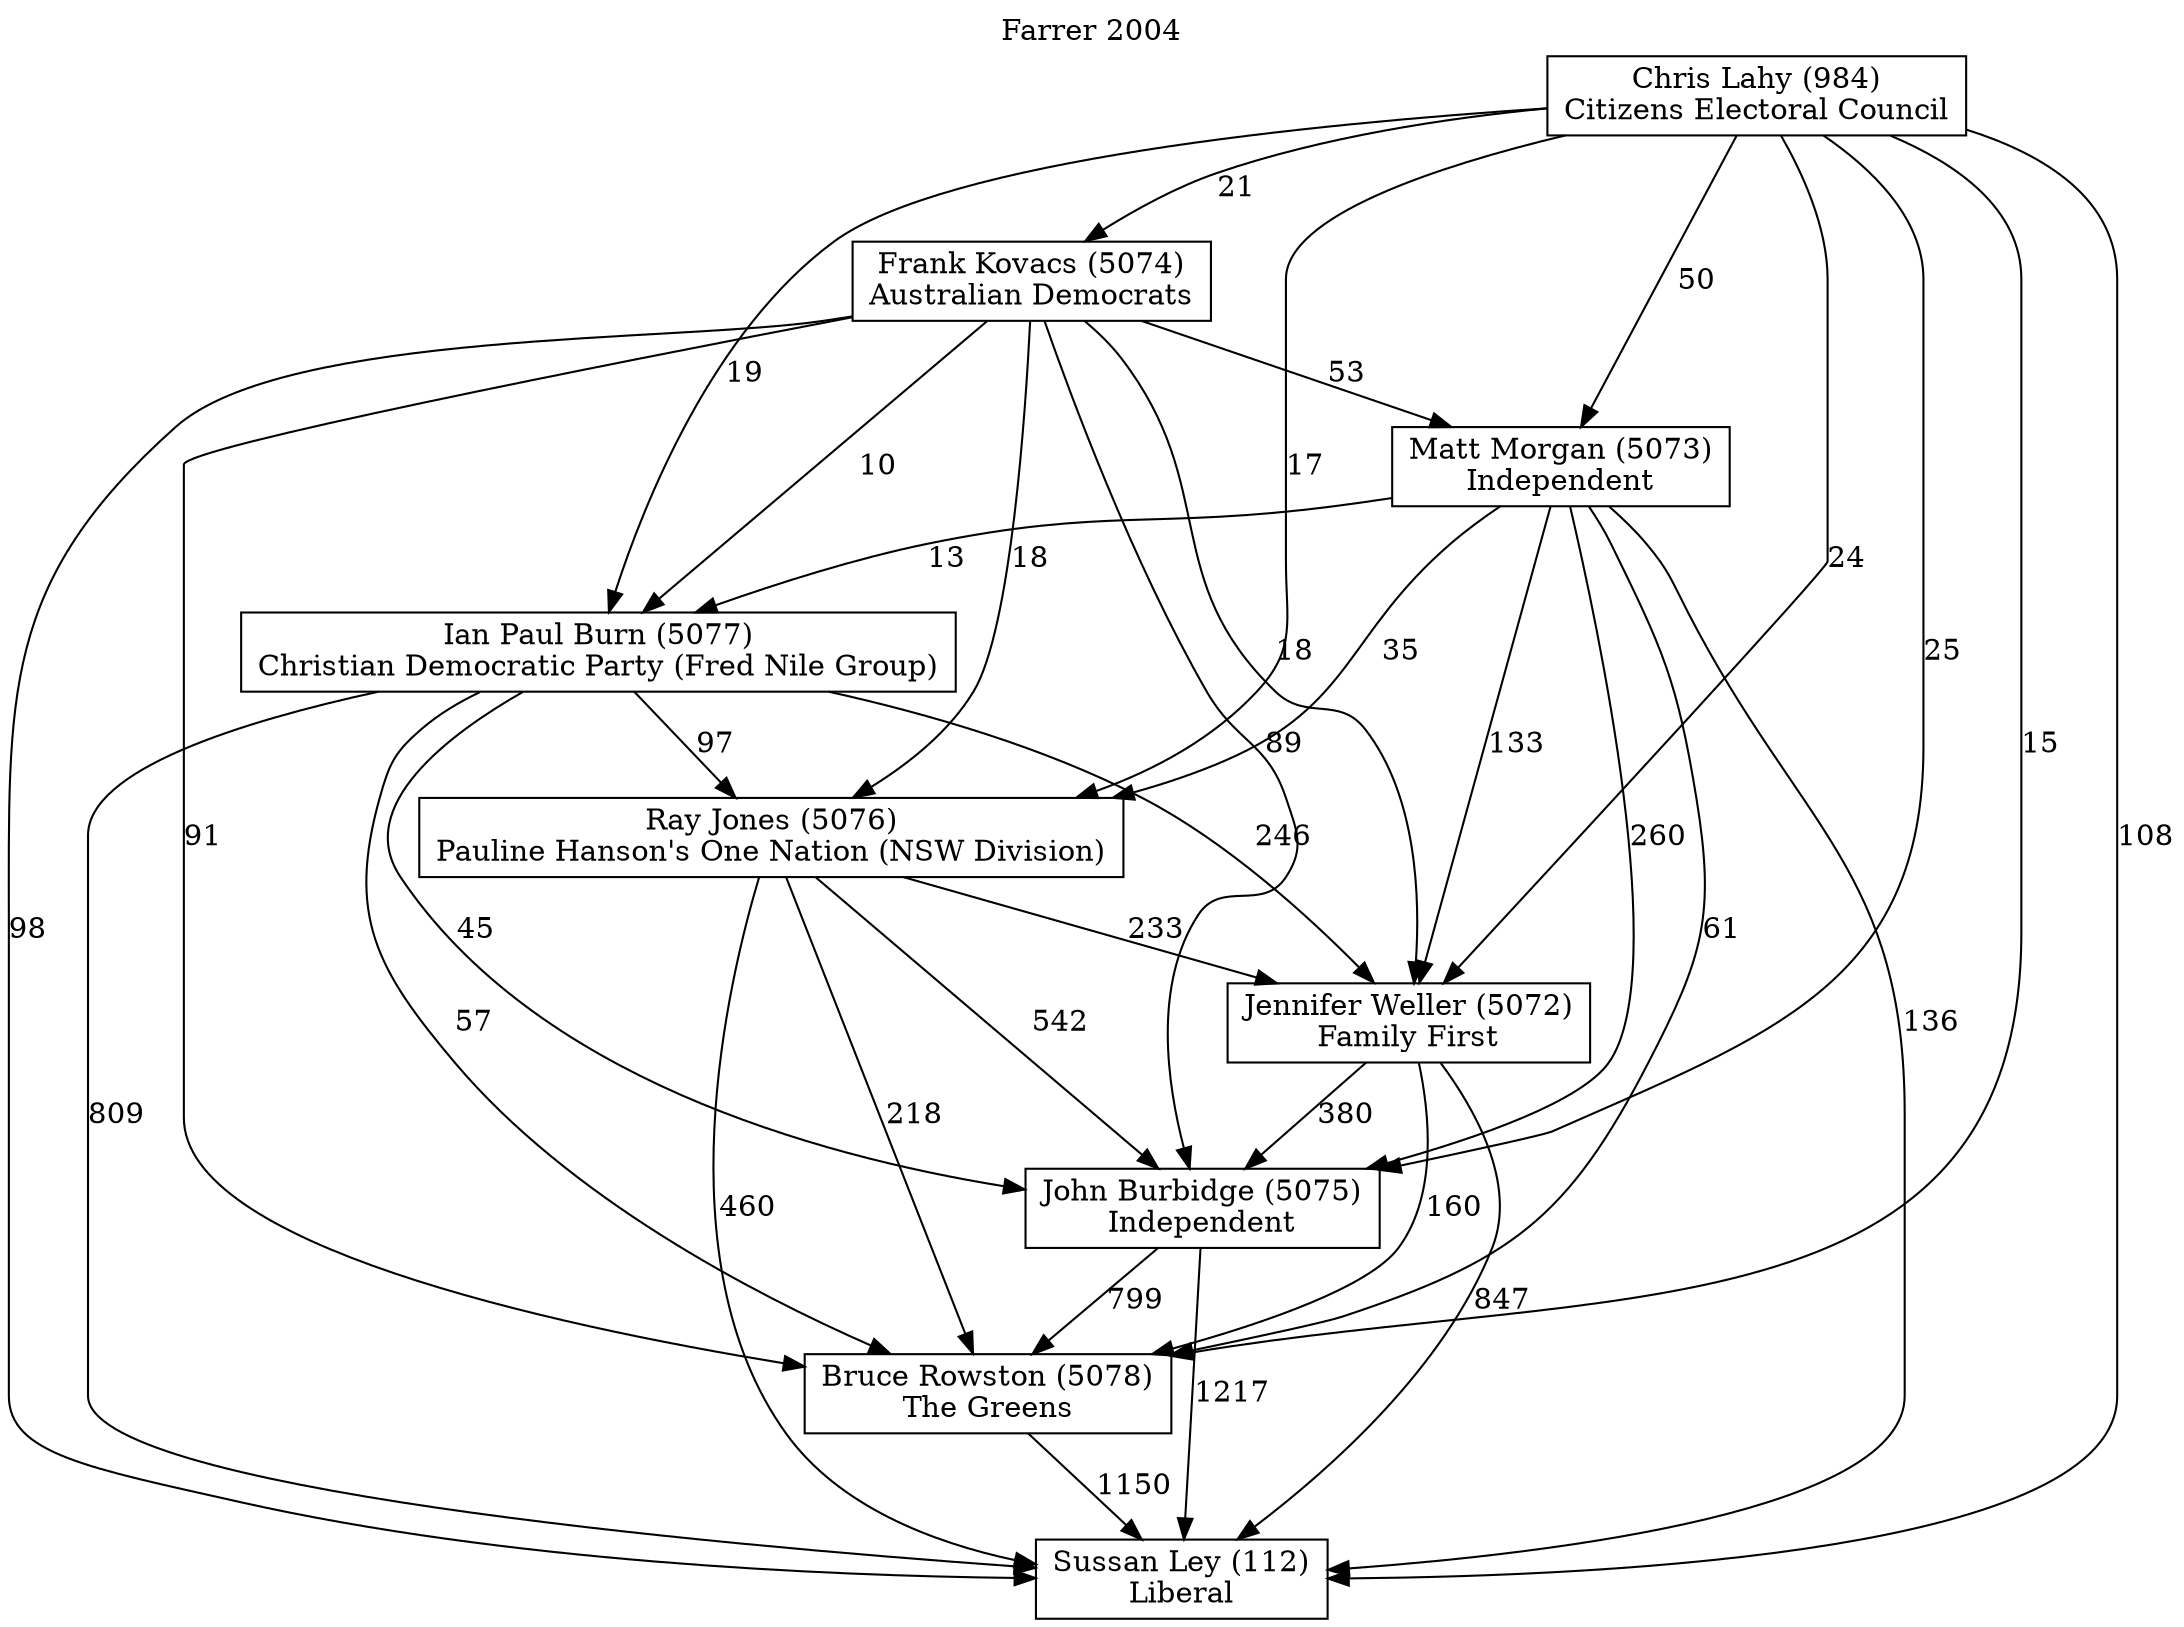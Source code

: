 // House preference flow
digraph "Sussan Ley (112)_Farrer_2004" {
	graph [label="Farrer 2004" labelloc=t mclimit=10]
	node [shape=box]
	"Sussan Ley (112)" [label="Sussan Ley (112)
Liberal"]
	"Bruce Rowston (5078)" [label="Bruce Rowston (5078)
The Greens"]
	"John Burbidge (5075)" [label="John Burbidge (5075)
Independent"]
	"Jennifer Weller (5072)" [label="Jennifer Weller (5072)
Family First"]
	"Ray Jones (5076)" [label="Ray Jones (5076)
Pauline Hanson's One Nation (NSW Division)"]
	"Ian Paul Burn (5077)" [label="Ian Paul Burn (5077)
Christian Democratic Party (Fred Nile Group)"]
	"Matt Morgan (5073)" [label="Matt Morgan (5073)
Independent"]
	"Frank Kovacs (5074)" [label="Frank Kovacs (5074)
Australian Democrats"]
	"Chris Lahy (984)" [label="Chris Lahy (984)
Citizens Electoral Council"]
	"Bruce Rowston (5078)" -> "Sussan Ley (112)" [label=1150]
	"John Burbidge (5075)" -> "Bruce Rowston (5078)" [label=799]
	"Jennifer Weller (5072)" -> "John Burbidge (5075)" [label=380]
	"Ray Jones (5076)" -> "Jennifer Weller (5072)" [label=233]
	"Ian Paul Burn (5077)" -> "Ray Jones (5076)" [label=97]
	"Matt Morgan (5073)" -> "Ian Paul Burn (5077)" [label=13]
	"Frank Kovacs (5074)" -> "Matt Morgan (5073)" [label=53]
	"Chris Lahy (984)" -> "Frank Kovacs (5074)" [label=21]
	"John Burbidge (5075)" -> "Sussan Ley (112)" [label=1217]
	"Jennifer Weller (5072)" -> "Sussan Ley (112)" [label=847]
	"Ray Jones (5076)" -> "Sussan Ley (112)" [label=460]
	"Ian Paul Burn (5077)" -> "Sussan Ley (112)" [label=809]
	"Matt Morgan (5073)" -> "Sussan Ley (112)" [label=136]
	"Frank Kovacs (5074)" -> "Sussan Ley (112)" [label=98]
	"Chris Lahy (984)" -> "Sussan Ley (112)" [label=108]
	"Chris Lahy (984)" -> "Matt Morgan (5073)" [label=50]
	"Frank Kovacs (5074)" -> "Ian Paul Burn (5077)" [label=10]
	"Chris Lahy (984)" -> "Ian Paul Burn (5077)" [label=19]
	"Matt Morgan (5073)" -> "Ray Jones (5076)" [label=35]
	"Frank Kovacs (5074)" -> "Ray Jones (5076)" [label=18]
	"Chris Lahy (984)" -> "Ray Jones (5076)" [label=17]
	"Ian Paul Burn (5077)" -> "Jennifer Weller (5072)" [label=246]
	"Matt Morgan (5073)" -> "Jennifer Weller (5072)" [label=133]
	"Frank Kovacs (5074)" -> "Jennifer Weller (5072)" [label=18]
	"Chris Lahy (984)" -> "Jennifer Weller (5072)" [label=24]
	"Ray Jones (5076)" -> "John Burbidge (5075)" [label=542]
	"Ian Paul Burn (5077)" -> "John Burbidge (5075)" [label=45]
	"Matt Morgan (5073)" -> "John Burbidge (5075)" [label=260]
	"Frank Kovacs (5074)" -> "John Burbidge (5075)" [label=89]
	"Chris Lahy (984)" -> "John Burbidge (5075)" [label=25]
	"Jennifer Weller (5072)" -> "Bruce Rowston (5078)" [label=160]
	"Ray Jones (5076)" -> "Bruce Rowston (5078)" [label=218]
	"Ian Paul Burn (5077)" -> "Bruce Rowston (5078)" [label=57]
	"Matt Morgan (5073)" -> "Bruce Rowston (5078)" [label=61]
	"Frank Kovacs (5074)" -> "Bruce Rowston (5078)" [label=91]
	"Chris Lahy (984)" -> "Bruce Rowston (5078)" [label=15]
}
